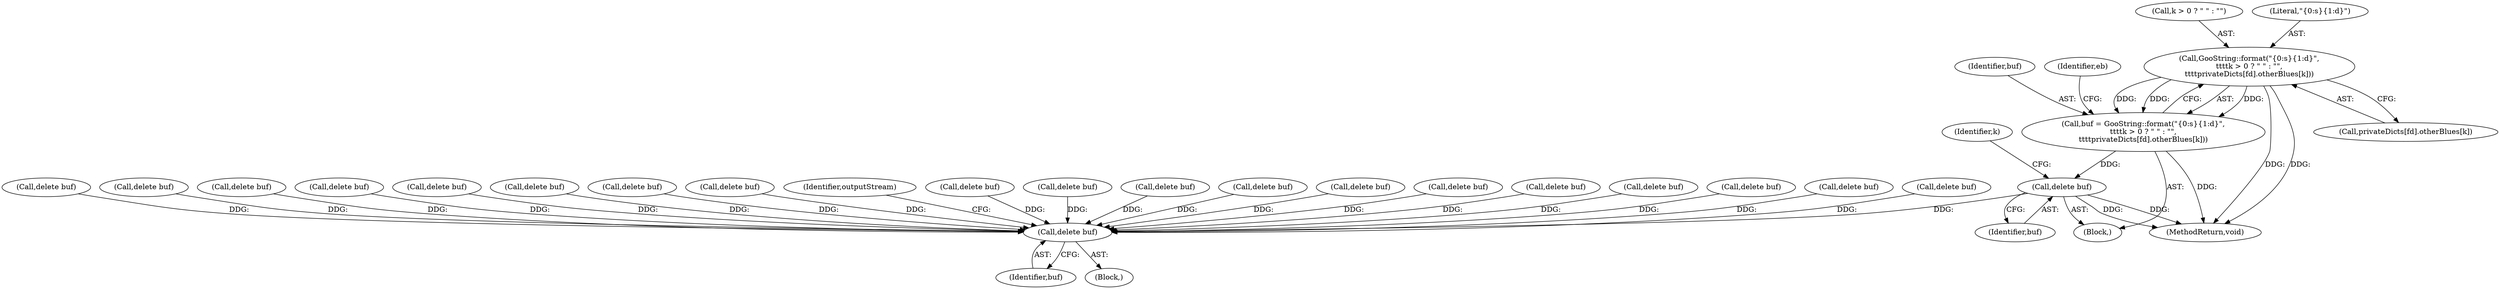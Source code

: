 digraph "0_poppler_da63c35549e8852a410946ab016a3f25ac701bdf@array" {
"1000691" [label="(Call,GooString::format(\"{0:s}{1:d}\",\n\t\t\t\tk > 0 ? \" \" : \"\",\n\t\t\t\tprivateDicts[fd].otherBlues[k]))"];
"1000689" [label="(Call,buf = GooString::format(\"{0:s}{1:d}\",\n\t\t\t\tk > 0 ? \" \" : \"\",\n\t\t\t\tprivateDicts[fd].otherBlues[k]))"];
"1000710" [label="(Call,delete buf)"];
"1000355" [label="(Call,delete buf)"];
"1000687" [label="(Identifier,k)"];
"1001063" [label="(Call,delete buf)"];
"1000690" [label="(Identifier,buf)"];
"1000689" [label="(Call,buf = GooString::format(\"{0:s}{1:d}\",\n\t\t\t\tk > 0 ? \" \" : \"\",\n\t\t\t\tprivateDicts[fd].otherBlues[k]))"];
"1000762" [label="(Call,delete buf)"];
"1000842" [label="(Call,delete buf)"];
"1000693" [label="(Call,k > 0 ? \" \" : \"\")"];
"1000658" [label="(Call,delete buf)"];
"1000912" [label="(Call,delete buf)"];
"1000356" [label="(Identifier,buf)"];
"1000355" [label="(Call,delete buf)"];
"1000295" [label="(Block,)"];
"1000691" [label="(Call,GooString::format(\"{0:s}{1:d}\",\n\t\t\t\tk > 0 ? \" \" : \"\",\n\t\t\t\tprivateDicts[fd].otherBlues[k]))"];
"1000708" [label="(Identifier,eb)"];
"1001135" [label="(Call,delete buf)"];
"1000529" [label="(Call,delete buf)"];
"1000497" [label="(Call,delete buf)"];
"1001111" [label="(Call,delete buf)"];
"1000814" [label="(Call,delete buf)"];
"1000692" [label="(Literal,\"{0:s}{1:d}\")"];
"1000890" [label="(Call,delete buf)"];
"1001087" [label="(Call,delete buf)"];
"1000934" [label="(Call,delete buf)"];
"1000477" [label="(Call,delete buf)"];
"1000688" [label="(Block,)"];
"1000866" [label="(Call,delete buf)"];
"1000710" [label="(Call,delete buf)"];
"1000358" [label="(Identifier,outputStream)"];
"1000711" [label="(Identifier,buf)"];
"1000982" [label="(Call,delete buf)"];
"1001258" [label="(Call,delete buf)"];
"1000545" [label="(Call,delete buf)"];
"1001034" [label="(Call,delete buf)"];
"1001475" [label="(MethodReturn,void)"];
"1000699" [label="(Call,privateDicts[fd].otherBlues[k])"];
"1000691" -> "1000689"  [label="AST: "];
"1000691" -> "1000699"  [label="CFG: "];
"1000692" -> "1000691"  [label="AST: "];
"1000693" -> "1000691"  [label="AST: "];
"1000699" -> "1000691"  [label="AST: "];
"1000689" -> "1000691"  [label="CFG: "];
"1000691" -> "1001475"  [label="DDG: "];
"1000691" -> "1001475"  [label="DDG: "];
"1000691" -> "1000689"  [label="DDG: "];
"1000691" -> "1000689"  [label="DDG: "];
"1000691" -> "1000689"  [label="DDG: "];
"1000689" -> "1000688"  [label="AST: "];
"1000690" -> "1000689"  [label="AST: "];
"1000708" -> "1000689"  [label="CFG: "];
"1000689" -> "1001475"  [label="DDG: "];
"1000689" -> "1000710"  [label="DDG: "];
"1000710" -> "1000688"  [label="AST: "];
"1000710" -> "1000711"  [label="CFG: "];
"1000711" -> "1000710"  [label="AST: "];
"1000687" -> "1000710"  [label="CFG: "];
"1000710" -> "1001475"  [label="DDG: "];
"1000710" -> "1001475"  [label="DDG: "];
"1000710" -> "1000355"  [label="DDG: "];
"1000355" -> "1000295"  [label="AST: "];
"1000355" -> "1000356"  [label="CFG: "];
"1000356" -> "1000355"  [label="AST: "];
"1000358" -> "1000355"  [label="CFG: "];
"1000934" -> "1000355"  [label="DDG: "];
"1000497" -> "1000355"  [label="DDG: "];
"1001087" -> "1000355"  [label="DDG: "];
"1000545" -> "1000355"  [label="DDG: "];
"1001034" -> "1000355"  [label="DDG: "];
"1001063" -> "1000355"  [label="DDG: "];
"1001135" -> "1000355"  [label="DDG: "];
"1000658" -> "1000355"  [label="DDG: "];
"1001258" -> "1000355"  [label="DDG: "];
"1000477" -> "1000355"  [label="DDG: "];
"1000912" -> "1000355"  [label="DDG: "];
"1001111" -> "1000355"  [label="DDG: "];
"1000890" -> "1000355"  [label="DDG: "];
"1000866" -> "1000355"  [label="DDG: "];
"1000842" -> "1000355"  [label="DDG: "];
"1000529" -> "1000355"  [label="DDG: "];
"1000814" -> "1000355"  [label="DDG: "];
"1000762" -> "1000355"  [label="DDG: "];
"1000982" -> "1000355"  [label="DDG: "];
}
